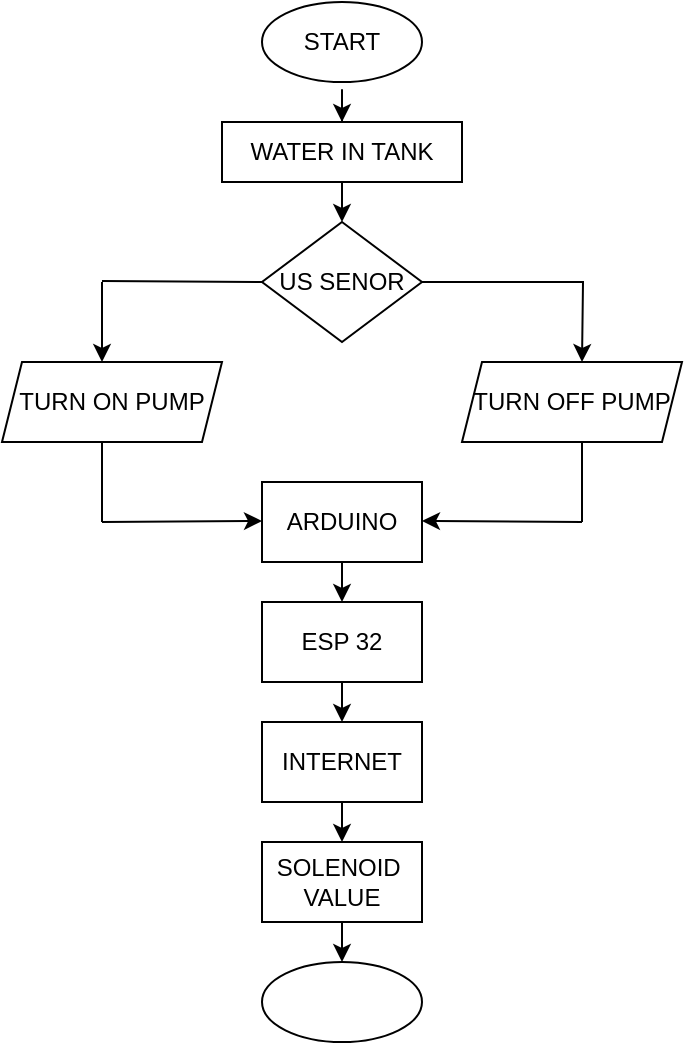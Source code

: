 <mxfile version="13.6.2" type="github"><diagram id="5kwZuQhuNTAiOcxHdiWp" name="Page-1"><mxGraphModel dx="1038" dy="552" grid="1" gridSize="10" guides="1" tooltips="1" connect="1" arrows="1" fold="1" page="1" pageScale="1" pageWidth="850" pageHeight="1100" math="0" shadow="0"><root><mxCell id="0"/><mxCell id="1" parent="0"/><mxCell id="w7BUE90GDPECIvAMmHAR-2" value="START" style="ellipse;whiteSpace=wrap;html=1;" vertex="1" parent="1"><mxGeometry x="360" y="20" width="80" height="40" as="geometry"/></mxCell><mxCell id="w7BUE90GDPECIvAMmHAR-4" value="WATER IN TANK" style="rounded=0;whiteSpace=wrap;html=1;" vertex="1" parent="1"><mxGeometry x="340" y="80" width="120" height="30" as="geometry"/></mxCell><mxCell id="w7BUE90GDPECIvAMmHAR-11" style="edgeStyle=orthogonalEdgeStyle;rounded=0;orthogonalLoop=1;jettySize=auto;html=1;" edge="1" parent="1" source="w7BUE90GDPECIvAMmHAR-7"><mxGeometry relative="1" as="geometry"><mxPoint x="520" y="200" as="targetPoint"/></mxGeometry></mxCell><mxCell id="w7BUE90GDPECIvAMmHAR-7" value="US SENOR" style="rhombus;whiteSpace=wrap;html=1;" vertex="1" parent="1"><mxGeometry x="360" y="130" width="80" height="60" as="geometry"/></mxCell><mxCell id="w7BUE90GDPECIvAMmHAR-9" value="" style="endArrow=classic;html=1;" edge="1" parent="1"><mxGeometry width="50" height="50" relative="1" as="geometry"><mxPoint x="400" y="80" as="sourcePoint"/><mxPoint x="400" y="80" as="targetPoint"/><Array as="points"><mxPoint x="400" y="60"/></Array></mxGeometry></mxCell><mxCell id="w7BUE90GDPECIvAMmHAR-10" value="" style="endArrow=classic;html=1;exitX=0.5;exitY=1;exitDx=0;exitDy=0;" edge="1" parent="1" source="w7BUE90GDPECIvAMmHAR-4"><mxGeometry width="50" height="50" relative="1" as="geometry"><mxPoint x="400" y="270" as="sourcePoint"/><mxPoint x="400" y="130" as="targetPoint"/></mxGeometry></mxCell><mxCell id="w7BUE90GDPECIvAMmHAR-12" value="" style="endArrow=classic;html=1;" edge="1" parent="1"><mxGeometry width="50" height="50" relative="1" as="geometry"><mxPoint x="280" y="160" as="sourcePoint"/><mxPoint x="280" y="200" as="targetPoint"/></mxGeometry></mxCell><mxCell id="w7BUE90GDPECIvAMmHAR-15" value="" style="endArrow=none;html=1;entryX=0;entryY=0.5;entryDx=0;entryDy=0;" edge="1" parent="1" target="w7BUE90GDPECIvAMmHAR-7"><mxGeometry width="50" height="50" relative="1" as="geometry"><mxPoint x="280" y="159.5" as="sourcePoint"/><mxPoint x="350" y="159.5" as="targetPoint"/></mxGeometry></mxCell><mxCell id="w7BUE90GDPECIvAMmHAR-16" value="TURN ON PUMP" style="shape=parallelogram;perimeter=parallelogramPerimeter;whiteSpace=wrap;html=1;fixedSize=1;size=10;" vertex="1" parent="1"><mxGeometry x="230" y="200" width="110" height="40" as="geometry"/></mxCell><mxCell id="w7BUE90GDPECIvAMmHAR-17" style="edgeStyle=orthogonalEdgeStyle;rounded=0;orthogonalLoop=1;jettySize=auto;html=1;exitX=0.5;exitY=1;exitDx=0;exitDy=0;" edge="1" parent="1" source="w7BUE90GDPECIvAMmHAR-16" target="w7BUE90GDPECIvAMmHAR-16"><mxGeometry relative="1" as="geometry"/></mxCell><mxCell id="w7BUE90GDPECIvAMmHAR-18" value="TURN OFF PUMP" style="shape=parallelogram;perimeter=parallelogramPerimeter;whiteSpace=wrap;html=1;fixedSize=1;size=10;" vertex="1" parent="1"><mxGeometry x="460" y="200" width="110" height="40" as="geometry"/></mxCell><mxCell id="w7BUE90GDPECIvAMmHAR-24" value="ARDUINO" style="rounded=0;whiteSpace=wrap;html=1;" vertex="1" parent="1"><mxGeometry x="360" y="260" width="80" height="40" as="geometry"/></mxCell><mxCell id="w7BUE90GDPECIvAMmHAR-25" value="" style="endArrow=none;html=1;" edge="1" parent="1"><mxGeometry width="50" height="50" relative="1" as="geometry"><mxPoint x="280" y="280" as="sourcePoint"/><mxPoint x="280" y="240" as="targetPoint"/></mxGeometry></mxCell><mxCell id="w7BUE90GDPECIvAMmHAR-28" value="" style="endArrow=none;html=1;" edge="1" parent="1"><mxGeometry width="50" height="50" relative="1" as="geometry"><mxPoint x="520" y="280" as="sourcePoint"/><mxPoint x="520" y="240" as="targetPoint"/></mxGeometry></mxCell><mxCell id="w7BUE90GDPECIvAMmHAR-29" value="" style="endArrow=classic;html=1;" edge="1" parent="1"><mxGeometry width="50" height="50" relative="1" as="geometry"><mxPoint x="280" y="280" as="sourcePoint"/><mxPoint x="360" y="279.5" as="targetPoint"/></mxGeometry></mxCell><mxCell id="w7BUE90GDPECIvAMmHAR-30" value="" style="endArrow=classic;html=1;" edge="1" parent="1"><mxGeometry width="50" height="50" relative="1" as="geometry"><mxPoint x="520" y="280" as="sourcePoint"/><mxPoint x="440" y="279.5" as="targetPoint"/></mxGeometry></mxCell><mxCell id="w7BUE90GDPECIvAMmHAR-31" value="ESP 32" style="rounded=0;whiteSpace=wrap;html=1;" vertex="1" parent="1"><mxGeometry x="360" y="320" width="80" height="40" as="geometry"/></mxCell><mxCell id="w7BUE90GDPECIvAMmHAR-32" value="" style="endArrow=classic;html=1;" edge="1" parent="1" target="w7BUE90GDPECIvAMmHAR-31"><mxGeometry width="50" height="50" relative="1" as="geometry"><mxPoint x="400" y="300" as="sourcePoint"/><mxPoint x="450" y="250" as="targetPoint"/></mxGeometry></mxCell><mxCell id="w7BUE90GDPECIvAMmHAR-33" value="INTERNET" style="rounded=0;whiteSpace=wrap;html=1;" vertex="1" parent="1"><mxGeometry x="360" y="380" width="80" height="40" as="geometry"/></mxCell><mxCell id="w7BUE90GDPECIvAMmHAR-38" value="" style="endArrow=classic;html=1;entryX=0.5;entryY=0;entryDx=0;entryDy=0;" edge="1" parent="1" target="w7BUE90GDPECIvAMmHAR-33"><mxGeometry width="50" height="50" relative="1" as="geometry"><mxPoint x="400" y="360" as="sourcePoint"/><mxPoint x="450" y="310" as="targetPoint"/></mxGeometry></mxCell><mxCell id="w7BUE90GDPECIvAMmHAR-39" value="" style="endArrow=classic;html=1;" edge="1" parent="1"><mxGeometry width="50" height="50" relative="1" as="geometry"><mxPoint x="400" y="420" as="sourcePoint"/><mxPoint x="400" y="440" as="targetPoint"/></mxGeometry></mxCell><mxCell id="w7BUE90GDPECIvAMmHAR-40" value="SOLENOID&amp;nbsp;&lt;br&gt;VALUE" style="rounded=0;whiteSpace=wrap;html=1;" vertex="1" parent="1"><mxGeometry x="360" y="440" width="80" height="40" as="geometry"/></mxCell><mxCell id="w7BUE90GDPECIvAMmHAR-42" value="" style="endArrow=classic;html=1;" edge="1" parent="1"><mxGeometry width="50" height="50" relative="1" as="geometry"><mxPoint x="400" y="480" as="sourcePoint"/><mxPoint x="400" y="500" as="targetPoint"/></mxGeometry></mxCell><mxCell id="w7BUE90GDPECIvAMmHAR-43" value="" style="ellipse;whiteSpace=wrap;html=1;" vertex="1" parent="1"><mxGeometry x="360" y="500" width="80" height="40" as="geometry"/></mxCell></root></mxGraphModel></diagram></mxfile>